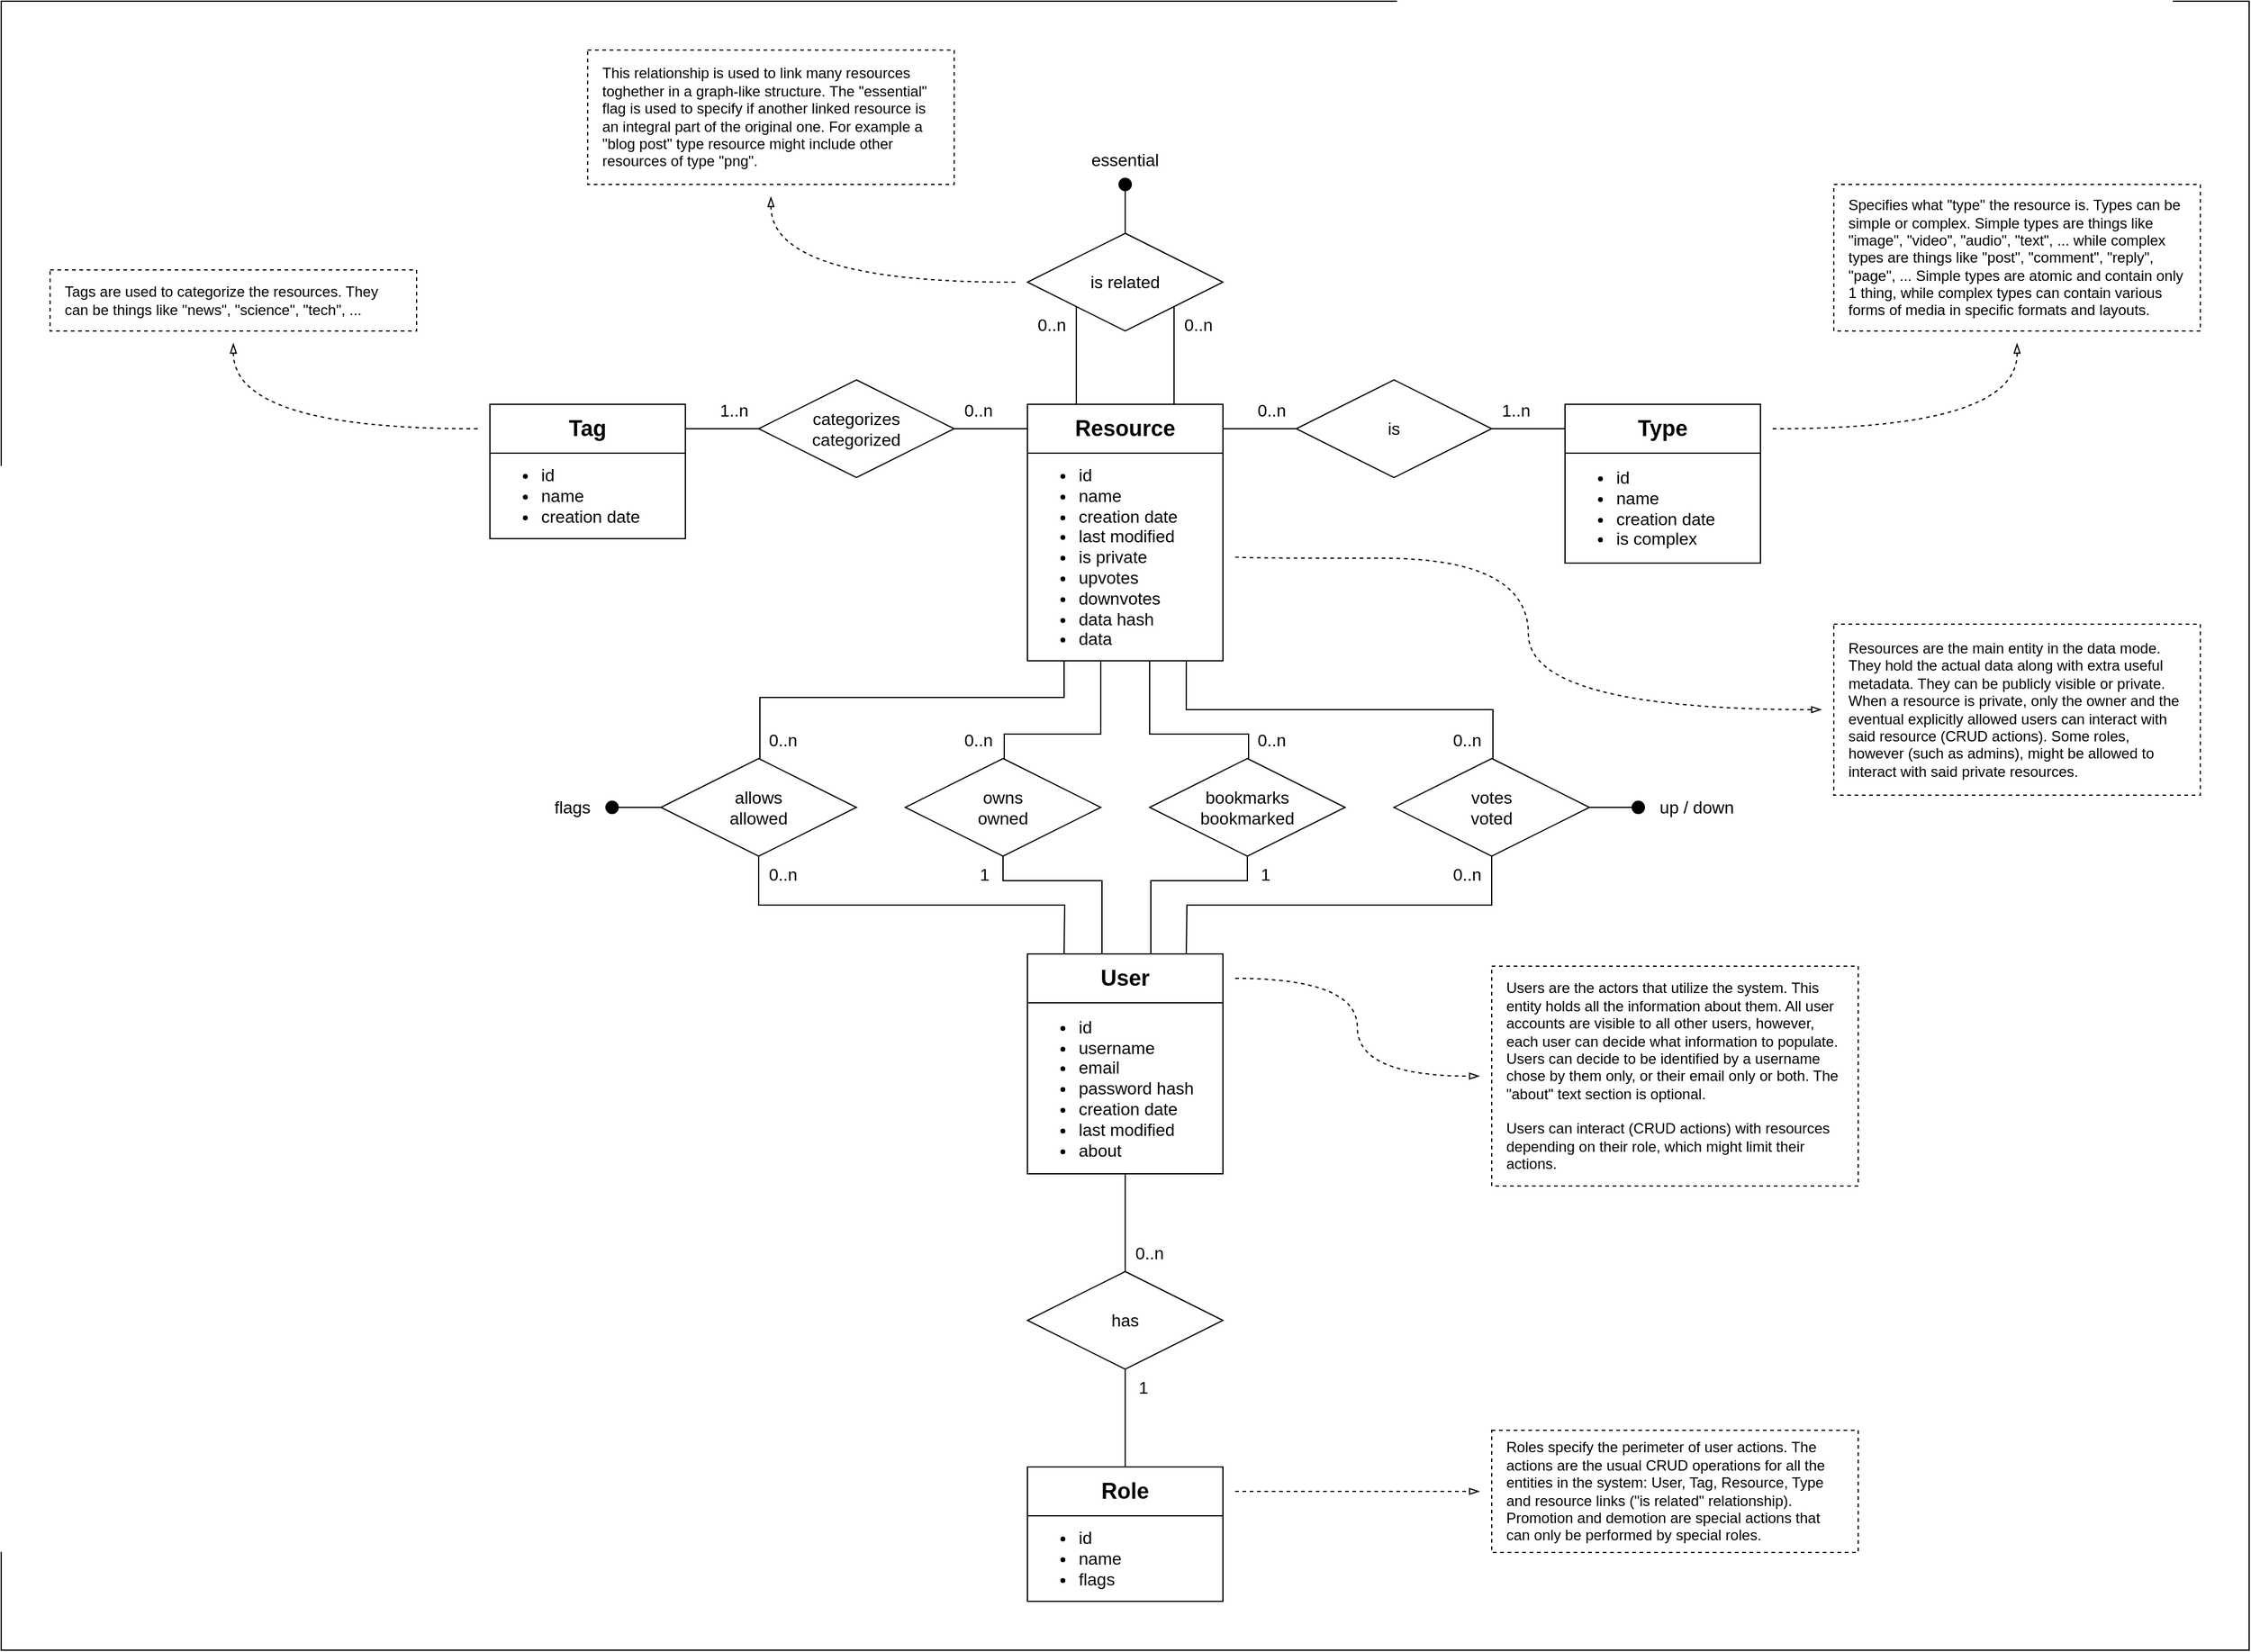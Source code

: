 <mxfile version="21.6.1" type="device" pages="2">
  <diagram name="Pagina-1" id="7mOzniVwdlXqiiTCB1uk">
    <mxGraphModel dx="2314" dy="1196" grid="1" gridSize="10" guides="0" tooltips="1" connect="1" arrows="1" fold="1" page="1" pageScale="1" pageWidth="4681" pageHeight="3300" math="0" shadow="0">
      <root>
        <mxCell id="0" />
        <mxCell id="1" parent="0" />
        <mxCell id="A_nRYwBq-ATRBSs7ujsJ-27" value="" style="rounded=0;whiteSpace=wrap;html=1;" parent="1" vertex="1">
          <mxGeometry x="940" y="1250" width="1840" height="1350" as="geometry" />
        </mxCell>
        <mxCell id="g6Tk7VlniR9BMAY1i_cX-23" style="edgeStyle=orthogonalEdgeStyle;rounded=0;orthogonalLoop=1;jettySize=auto;html=1;exitX=1;exitY=0.5;exitDx=0;exitDy=0;entryX=0;entryY=0.5;entryDx=0;entryDy=0;endArrow=none;endFill=0;fillColor=none;" parent="1" source="g6Tk7VlniR9BMAY1i_cX-1" target="g6Tk7VlniR9BMAY1i_cX-22" edge="1">
          <mxGeometry relative="1" as="geometry" />
        </mxCell>
        <mxCell id="g6Tk7VlniR9BMAY1i_cX-1" value="Resource" style="rounded=0;whiteSpace=wrap;html=1;fontSize=18;fontStyle=1;fillColor=none;" parent="1" vertex="1">
          <mxGeometry x="1780" y="1580" width="160" height="40" as="geometry" />
        </mxCell>
        <mxCell id="A_nRYwBq-ATRBSs7ujsJ-21" style="edgeStyle=orthogonalEdgeStyle;rounded=0;orthogonalLoop=1;jettySize=auto;html=1;curved=1;endArrow=blockThin;endFill=0;dashed=1;fillColor=none;" parent="1" edge="1">
          <mxGeometry relative="1" as="geometry">
            <mxPoint x="1950" y="1705" as="sourcePoint" />
            <mxPoint x="2430" y="1830" as="targetPoint" />
            <Array as="points">
              <mxPoint x="1950" y="1706" />
              <mxPoint x="2190" y="1706" />
              <mxPoint x="2190" y="1830" />
            </Array>
          </mxGeometry>
        </mxCell>
        <mxCell id="g6Tk7VlniR9BMAY1i_cX-5" value="&lt;ul style=&quot;font-size: 14px;&quot;&gt;&lt;li style=&quot;font-size: 14px;&quot;&gt;id&lt;/li&gt;&lt;li style=&quot;font-size: 14px;&quot;&gt;name&lt;/li&gt;&lt;li style=&quot;font-size: 14px;&quot;&gt;creation date&lt;/li&gt;&lt;li style=&quot;font-size: 14px;&quot;&gt;last modified&lt;/li&gt;&lt;li style=&quot;font-size: 14px;&quot;&gt;is private&lt;/li&gt;&lt;li style=&quot;font-size: 14px;&quot;&gt;upvotes&lt;/li&gt;&lt;li style=&quot;font-size: 14px;&quot;&gt;downvotes&lt;/li&gt;&lt;li style=&quot;font-size: 14px;&quot;&gt;data hash&lt;/li&gt;&lt;li style=&quot;font-size: 14px;&quot;&gt;data&lt;/li&gt;&lt;/ul&gt;" style="rounded=0;whiteSpace=wrap;html=1;align=left;fontSize=14;fillColor=none;" parent="1" vertex="1">
          <mxGeometry x="1780" y="1620" width="160" height="170" as="geometry" />
        </mxCell>
        <mxCell id="g6Tk7VlniR9BMAY1i_cX-18" style="edgeStyle=orthogonalEdgeStyle;rounded=0;orthogonalLoop=1;jettySize=auto;html=1;entryX=0;entryY=0.5;entryDx=0;entryDy=0;endArrow=none;endFill=0;fillColor=none;" parent="1" source="g6Tk7VlniR9BMAY1i_cX-6" target="g6Tk7VlniR9BMAY1i_cX-12" edge="1">
          <mxGeometry relative="1" as="geometry" />
        </mxCell>
        <mxCell id="A_nRYwBq-ATRBSs7ujsJ-10" style="edgeStyle=orthogonalEdgeStyle;rounded=0;orthogonalLoop=1;jettySize=auto;html=1;curved=1;endArrow=blockThin;endFill=0;dashed=1;fillColor=none;" parent="1" edge="1">
          <mxGeometry relative="1" as="geometry">
            <mxPoint x="1330" y="1600" as="sourcePoint" />
            <mxPoint x="1130" y="1530" as="targetPoint" />
          </mxGeometry>
        </mxCell>
        <mxCell id="g6Tk7VlniR9BMAY1i_cX-6" value="Tag" style="rounded=0;whiteSpace=wrap;html=1;fontSize=18;fontStyle=1;fillColor=none;" parent="1" vertex="1">
          <mxGeometry x="1340" y="1580" width="160" height="40" as="geometry" />
        </mxCell>
        <mxCell id="g6Tk7VlniR9BMAY1i_cX-7" value="&lt;ul style=&quot;font-size: 14px;&quot;&gt;&lt;li style=&quot;font-size: 14px;&quot;&gt;id&lt;/li&gt;&lt;li style=&quot;font-size: 14px;&quot;&gt;name&lt;/li&gt;&lt;li style=&quot;font-size: 14px;&quot;&gt;creation date&lt;/li&gt;&lt;/ul&gt;" style="rounded=0;whiteSpace=wrap;html=1;align=left;fontSize=14;fillColor=none;" parent="1" vertex="1">
          <mxGeometry x="1340" y="1620" width="160" height="70" as="geometry" />
        </mxCell>
        <mxCell id="A_nRYwBq-ATRBSs7ujsJ-5" style="edgeStyle=orthogonalEdgeStyle;rounded=0;orthogonalLoop=1;jettySize=auto;html=1;curved=1;dashed=1;endArrow=blockThin;endFill=0;fillColor=none;" parent="1" edge="1">
          <mxGeometry relative="1" as="geometry">
            <mxPoint x="2390" y="1600" as="sourcePoint" />
            <mxPoint x="2590" y="1530" as="targetPoint" />
          </mxGeometry>
        </mxCell>
        <mxCell id="g6Tk7VlniR9BMAY1i_cX-8" value="Type" style="rounded=0;whiteSpace=wrap;html=1;fontSize=18;fontStyle=1;fillColor=none;" parent="1" vertex="1">
          <mxGeometry x="2220" y="1580" width="160" height="40" as="geometry" />
        </mxCell>
        <mxCell id="g6Tk7VlniR9BMAY1i_cX-9" value="&lt;ul style=&quot;font-size: 14px;&quot;&gt;&lt;li style=&quot;font-size: 14px;&quot;&gt;id&lt;/li&gt;&lt;li style=&quot;font-size: 14px;&quot;&gt;name&lt;/li&gt;&lt;li style=&quot;font-size: 14px;&quot;&gt;creation date&lt;/li&gt;&lt;li style=&quot;font-size: 14px;&quot;&gt;is complex&lt;/li&gt;&lt;/ul&gt;" style="rounded=0;whiteSpace=wrap;html=1;align=left;fontSize=14;fillColor=none;" parent="1" vertex="1">
          <mxGeometry x="2220" y="1620" width="160" height="90" as="geometry" />
        </mxCell>
        <mxCell id="A_nRYwBq-ATRBSs7ujsJ-15" style="edgeStyle=orthogonalEdgeStyle;rounded=0;orthogonalLoop=1;jettySize=auto;html=1;curved=1;endArrow=blockThin;endFill=0;dashed=1;fillColor=none;" parent="1" edge="1">
          <mxGeometry relative="1" as="geometry">
            <mxPoint x="1950" y="2050" as="sourcePoint" />
            <mxPoint x="2150" y="2130" as="targetPoint" />
            <Array as="points">
              <mxPoint x="2050" y="2050" />
              <mxPoint x="2050" y="2130" />
            </Array>
          </mxGeometry>
        </mxCell>
        <mxCell id="g6Tk7VlniR9BMAY1i_cX-10" value="User" style="rounded=0;whiteSpace=wrap;html=1;fontSize=18;fontStyle=1;fillColor=none;" parent="1" vertex="1">
          <mxGeometry x="1780" y="2030" width="160" height="40" as="geometry" />
        </mxCell>
        <mxCell id="g6Tk7VlniR9BMAY1i_cX-11" value="&lt;ul style=&quot;font-size: 14px;&quot;&gt;&lt;li style=&quot;font-size: 14px;&quot;&gt;id&lt;/li&gt;&lt;li style=&quot;font-size: 14px;&quot;&gt;username&lt;/li&gt;&lt;li style=&quot;font-size: 14px;&quot;&gt;email&lt;/li&gt;&lt;li style=&quot;font-size: 14px;&quot;&gt;password hash&lt;/li&gt;&lt;li style=&quot;font-size: 14px;&quot;&gt;creation date&lt;/li&gt;&lt;li style=&quot;font-size: 14px;&quot;&gt;last modified&lt;/li&gt;&lt;li style=&quot;font-size: 14px;&quot;&gt;about&lt;/li&gt;&lt;/ul&gt;" style="rounded=0;whiteSpace=wrap;html=1;align=left;fontSize=14;fillColor=none;" parent="1" vertex="1">
          <mxGeometry x="1780" y="2070" width="160" height="140" as="geometry" />
        </mxCell>
        <mxCell id="g6Tk7VlniR9BMAY1i_cX-19" style="edgeStyle=orthogonalEdgeStyle;rounded=0;orthogonalLoop=1;jettySize=auto;html=1;entryX=0;entryY=0.5;entryDx=0;entryDy=0;endArrow=none;endFill=0;fillColor=none;" parent="1" source="g6Tk7VlniR9BMAY1i_cX-12" target="g6Tk7VlniR9BMAY1i_cX-1" edge="1">
          <mxGeometry relative="1" as="geometry" />
        </mxCell>
        <mxCell id="g6Tk7VlniR9BMAY1i_cX-12" value="categorizes&lt;br&gt;categorized" style="rhombus;whiteSpace=wrap;html=1;fontSize=14;fillColor=none;" parent="1" vertex="1">
          <mxGeometry x="1560" y="1560" width="160" height="80" as="geometry" />
        </mxCell>
        <mxCell id="g6Tk7VlniR9BMAY1i_cX-20" style="edgeStyle=orthogonalEdgeStyle;rounded=0;orthogonalLoop=1;jettySize=auto;html=1;exitX=0;exitY=1;exitDx=0;exitDy=0;entryX=0.25;entryY=0;entryDx=0;entryDy=0;endArrow=none;endFill=0;fillColor=none;" parent="1" source="g6Tk7VlniR9BMAY1i_cX-13" target="g6Tk7VlniR9BMAY1i_cX-1" edge="1">
          <mxGeometry relative="1" as="geometry" />
        </mxCell>
        <mxCell id="g6Tk7VlniR9BMAY1i_cX-21" style="edgeStyle=orthogonalEdgeStyle;rounded=0;orthogonalLoop=1;jettySize=auto;html=1;exitX=1;exitY=1;exitDx=0;exitDy=0;entryX=0.75;entryY=0;entryDx=0;entryDy=0;endArrow=none;endFill=0;fillColor=none;" parent="1" source="g6Tk7VlniR9BMAY1i_cX-13" target="g6Tk7VlniR9BMAY1i_cX-1" edge="1">
          <mxGeometry relative="1" as="geometry" />
        </mxCell>
        <mxCell id="A_nRYwBq-ATRBSs7ujsJ-24" style="rounded=0;orthogonalLoop=1;jettySize=auto;html=1;dashed=1;endArrow=blockThin;endFill=0;edgeStyle=orthogonalEdgeStyle;curved=1;fillColor=none;" parent="1" edge="1">
          <mxGeometry relative="1" as="geometry">
            <mxPoint x="1770" y="1480" as="sourcePoint" />
            <mxPoint x="1570" y="1410" as="targetPoint" />
          </mxGeometry>
        </mxCell>
        <mxCell id="g6Tk7VlniR9BMAY1i_cX-13" value="is related" style="rhombus;whiteSpace=wrap;html=1;fontSize=14;fillColor=none;" parent="1" vertex="1">
          <mxGeometry x="1780" y="1440" width="160" height="80" as="geometry" />
        </mxCell>
        <mxCell id="g6Tk7VlniR9BMAY1i_cX-45" style="edgeStyle=orthogonalEdgeStyle;rounded=0;orthogonalLoop=1;jettySize=auto;html=1;exitX=0.5;exitY=1;exitDx=0;exitDy=0;endArrow=none;endFill=0;fillColor=none;" parent="1" source="g6Tk7VlniR9BMAY1i_cX-14" edge="1">
          <mxGeometry relative="1" as="geometry">
            <mxPoint x="1810" y="2030" as="targetPoint" />
          </mxGeometry>
        </mxCell>
        <mxCell id="g6Tk7VlniR9BMAY1i_cX-14" value="allows&lt;br&gt;allowed" style="rhombus;whiteSpace=wrap;html=1;fontSize=14;fillColor=none;" parent="1" vertex="1">
          <mxGeometry x="1480" y="1870" width="160" height="80" as="geometry" />
        </mxCell>
        <mxCell id="g6Tk7VlniR9BMAY1i_cX-42" style="edgeStyle=orthogonalEdgeStyle;rounded=0;orthogonalLoop=1;jettySize=auto;html=1;exitX=0.5;exitY=1;exitDx=0;exitDy=0;endArrow=none;endFill=0;fillColor=none;" parent="1" source="g6Tk7VlniR9BMAY1i_cX-15" edge="1">
          <mxGeometry relative="1" as="geometry">
            <mxPoint x="1880" y="2030" as="targetPoint" />
            <Array as="points">
              <mxPoint x="1960" y="1970" />
              <mxPoint x="1881" y="1970" />
              <mxPoint x="1881" y="2030" />
            </Array>
          </mxGeometry>
        </mxCell>
        <mxCell id="g6Tk7VlniR9BMAY1i_cX-15" value="bookmarks&lt;br&gt;bookmarked" style="rhombus;whiteSpace=wrap;html=1;fontSize=14;fillColor=none;" parent="1" vertex="1">
          <mxGeometry x="1880" y="1870" width="160" height="80" as="geometry" />
        </mxCell>
        <mxCell id="g6Tk7VlniR9BMAY1i_cX-24" style="edgeStyle=orthogonalEdgeStyle;rounded=0;orthogonalLoop=1;jettySize=auto;html=1;exitX=1;exitY=0.5;exitDx=0;exitDy=0;entryX=0;entryY=0.5;entryDx=0;entryDy=0;endArrow=none;endFill=0;fillColor=none;" parent="1" source="g6Tk7VlniR9BMAY1i_cX-22" target="g6Tk7VlniR9BMAY1i_cX-8" edge="1">
          <mxGeometry relative="1" as="geometry" />
        </mxCell>
        <mxCell id="g6Tk7VlniR9BMAY1i_cX-22" value="is" style="rhombus;whiteSpace=wrap;html=1;fontSize=14;fillColor=none;" parent="1" vertex="1">
          <mxGeometry x="2000" y="1560" width="160" height="80" as="geometry" />
        </mxCell>
        <mxCell id="g6Tk7VlniR9BMAY1i_cX-43" style="edgeStyle=orthogonalEdgeStyle;rounded=0;orthogonalLoop=1;jettySize=auto;html=1;exitX=0.5;exitY=1;exitDx=0;exitDy=0;endArrow=none;endFill=0;fillColor=none;" parent="1" source="g6Tk7VlniR9BMAY1i_cX-25" edge="1">
          <mxGeometry relative="1" as="geometry">
            <mxPoint x="1840" y="2030" as="targetPoint" />
            <Array as="points">
              <mxPoint x="1760" y="1970" />
              <mxPoint x="1841" y="1970" />
              <mxPoint x="1841" y="2030" />
            </Array>
          </mxGeometry>
        </mxCell>
        <mxCell id="g6Tk7VlniR9BMAY1i_cX-25" value="owns&lt;br&gt;owned" style="rhombus;whiteSpace=wrap;html=1;fontSize=14;fillColor=none;" parent="1" vertex="1">
          <mxGeometry x="1680" y="1870" width="160" height="80" as="geometry" />
        </mxCell>
        <mxCell id="g6Tk7VlniR9BMAY1i_cX-46" style="edgeStyle=orthogonalEdgeStyle;rounded=0;orthogonalLoop=1;jettySize=auto;html=1;exitX=0.5;exitY=1;exitDx=0;exitDy=0;endArrow=none;endFill=0;fillColor=none;" parent="1" source="g6Tk7VlniR9BMAY1i_cX-35" edge="1">
          <mxGeometry relative="1" as="geometry">
            <mxPoint x="1910" y="2030" as="targetPoint" />
          </mxGeometry>
        </mxCell>
        <mxCell id="g6Tk7VlniR9BMAY1i_cX-35" value="votes&lt;br&gt;voted" style="rhombus;whiteSpace=wrap;html=1;fontSize=14;fillColor=none;" parent="1" vertex="1">
          <mxGeometry x="2080" y="1870" width="160" height="80" as="geometry" />
        </mxCell>
        <mxCell id="g6Tk7VlniR9BMAY1i_cX-40" style="rounded=0;orthogonalLoop=1;jettySize=auto;html=1;exitX=0;exitY=0.5;exitDx=0;exitDy=0;endArrow=oval;endFill=1;endSize=10;fillColor=none;" parent="1" source="g6Tk7VlniR9BMAY1i_cX-14" edge="1">
          <mxGeometry relative="1" as="geometry">
            <mxPoint x="1450" y="1970" as="sourcePoint" />
            <mxPoint x="1440" y="1910" as="targetPoint" />
          </mxGeometry>
        </mxCell>
        <mxCell id="g6Tk7VlniR9BMAY1i_cX-41" style="rounded=0;orthogonalLoop=1;jettySize=auto;html=1;exitX=1;exitY=0.5;exitDx=0;exitDy=0;endArrow=oval;endFill=1;endSize=10;fillColor=none;" parent="1" source="g6Tk7VlniR9BMAY1i_cX-35" edge="1">
          <mxGeometry relative="1" as="geometry">
            <mxPoint x="2390" y="2080" as="sourcePoint" />
            <mxPoint x="2280" y="1910" as="targetPoint" />
          </mxGeometry>
        </mxCell>
        <mxCell id="g6Tk7VlniR9BMAY1i_cX-47" style="edgeStyle=orthogonalEdgeStyle;rounded=0;orthogonalLoop=1;jettySize=auto;html=1;exitX=0.5;exitY=1;exitDx=0;exitDy=0;endArrow=none;endFill=0;fillColor=none;" parent="1" edge="1">
          <mxGeometry relative="1" as="geometry">
            <mxPoint x="2160" y="1870" as="targetPoint" />
            <mxPoint x="1910" y="1790" as="sourcePoint" />
            <Array as="points">
              <mxPoint x="1910" y="1830" />
              <mxPoint x="2161" y="1830" />
              <mxPoint x="2161" y="1870" />
            </Array>
          </mxGeometry>
        </mxCell>
        <mxCell id="g6Tk7VlniR9BMAY1i_cX-48" style="edgeStyle=orthogonalEdgeStyle;rounded=0;orthogonalLoop=1;jettySize=auto;html=1;exitX=0.5;exitY=1;exitDx=0;exitDy=0;endArrow=none;endFill=0;fillColor=none;" parent="1" edge="1">
          <mxGeometry relative="1" as="geometry">
            <mxPoint x="1960" y="1870" as="targetPoint" />
            <mxPoint x="1880" y="1790" as="sourcePoint" />
            <Array as="points">
              <mxPoint x="1880" y="1850" />
              <mxPoint x="1961" y="1850" />
              <mxPoint x="1961" y="1870" />
            </Array>
          </mxGeometry>
        </mxCell>
        <mxCell id="g6Tk7VlniR9BMAY1i_cX-49" style="edgeStyle=orthogonalEdgeStyle;rounded=0;orthogonalLoop=1;jettySize=auto;html=1;exitX=0.5;exitY=1;exitDx=0;exitDy=0;endArrow=none;endFill=0;fillColor=none;" parent="1" edge="1">
          <mxGeometry relative="1" as="geometry">
            <mxPoint x="1840" y="1790" as="sourcePoint" />
            <mxPoint x="1760" y="1870" as="targetPoint" />
            <Array as="points">
              <mxPoint x="1840" y="1850" />
              <mxPoint x="1761" y="1850" />
              <mxPoint x="1761" y="1870" />
            </Array>
          </mxGeometry>
        </mxCell>
        <mxCell id="g6Tk7VlniR9BMAY1i_cX-50" style="edgeStyle=orthogonalEdgeStyle;rounded=0;orthogonalLoop=1;jettySize=auto;html=1;exitX=0.5;exitY=1;exitDx=0;exitDy=0;endArrow=none;endFill=0;fillColor=none;" parent="1" edge="1">
          <mxGeometry relative="1" as="geometry">
            <mxPoint x="1560" y="1870" as="targetPoint" />
            <mxPoint x="1810" y="1790" as="sourcePoint" />
            <Array as="points">
              <mxPoint x="1810" y="1820" />
              <mxPoint x="1561" y="1820" />
              <mxPoint x="1561" y="1870" />
            </Array>
          </mxGeometry>
        </mxCell>
        <mxCell id="RPgYchO2Q3LAUN7gQaG5-1" value="0..n" style="text;html=1;strokeColor=none;fillColor=none;align=center;verticalAlign=middle;whiteSpace=wrap;rounded=0;fontSize=14;" parent="1" vertex="1">
          <mxGeometry x="1780" y="1500" width="40" height="30" as="geometry" />
        </mxCell>
        <mxCell id="RPgYchO2Q3LAUN7gQaG5-2" value="0..n" style="text;html=1;strokeColor=none;fillColor=none;align=center;verticalAlign=middle;whiteSpace=wrap;rounded=0;fontSize=14;" parent="1" vertex="1">
          <mxGeometry x="1900" y="1500" width="40" height="30" as="geometry" />
        </mxCell>
        <mxCell id="RPgYchO2Q3LAUN7gQaG5-3" value="0..n" style="text;html=1;strokeColor=none;fillColor=none;align=center;verticalAlign=middle;whiteSpace=wrap;rounded=0;fontSize=14;" parent="1" vertex="1">
          <mxGeometry x="1720" y="1570" width="40" height="30" as="geometry" />
        </mxCell>
        <mxCell id="RPgYchO2Q3LAUN7gQaG5-4" value="1..n" style="text;html=1;strokeColor=none;fillColor=none;align=center;verticalAlign=middle;whiteSpace=wrap;rounded=0;fontSize=14;" parent="1" vertex="1">
          <mxGeometry x="1520" y="1570" width="40" height="30" as="geometry" />
        </mxCell>
        <mxCell id="RPgYchO2Q3LAUN7gQaG5-5" value="0..n" style="text;html=1;strokeColor=none;fillColor=none;align=center;verticalAlign=middle;whiteSpace=wrap;rounded=0;fontSize=14;" parent="1" vertex="1">
          <mxGeometry x="1960" y="1570" width="40" height="30" as="geometry" />
        </mxCell>
        <mxCell id="RPgYchO2Q3LAUN7gQaG5-6" value="1..n" style="text;html=1;strokeColor=none;fillColor=none;align=center;verticalAlign=middle;whiteSpace=wrap;rounded=0;fontSize=14;" parent="1" vertex="1">
          <mxGeometry x="2160" y="1570" width="40" height="30" as="geometry" />
        </mxCell>
        <mxCell id="RPgYchO2Q3LAUN7gQaG5-7" value="0..n" style="text;html=1;strokeColor=none;fillColor=none;align=center;verticalAlign=middle;whiteSpace=wrap;rounded=0;fontSize=14;" parent="1" vertex="1">
          <mxGeometry x="1560" y="1840" width="40" height="30" as="geometry" />
        </mxCell>
        <mxCell id="RPgYchO2Q3LAUN7gQaG5-8" value="0..n" style="text;html=1;strokeColor=none;fillColor=none;align=center;verticalAlign=middle;whiteSpace=wrap;rounded=0;fontSize=14;" parent="1" vertex="1">
          <mxGeometry x="1560" y="1950" width="40" height="30" as="geometry" />
        </mxCell>
        <mxCell id="RPgYchO2Q3LAUN7gQaG5-9" value="0..n" style="text;html=1;strokeColor=none;fillColor=none;align=center;verticalAlign=middle;whiteSpace=wrap;rounded=0;fontSize=14;" parent="1" vertex="1">
          <mxGeometry x="1720" y="1840" width="40" height="30" as="geometry" />
        </mxCell>
        <mxCell id="RPgYchO2Q3LAUN7gQaG5-10" value="1" style="text;html=1;strokeColor=none;fillColor=none;align=center;verticalAlign=middle;whiteSpace=wrap;rounded=0;fontSize=14;" parent="1" vertex="1">
          <mxGeometry x="1730" y="1950" width="30" height="30" as="geometry" />
        </mxCell>
        <mxCell id="RPgYchO2Q3LAUN7gQaG5-11" value="0..n" style="text;html=1;strokeColor=none;fillColor=none;align=center;verticalAlign=middle;whiteSpace=wrap;rounded=0;fontSize=14;" parent="1" vertex="1">
          <mxGeometry x="1960" y="1840" width="40" height="30" as="geometry" />
        </mxCell>
        <mxCell id="RPgYchO2Q3LAUN7gQaG5-12" value="1" style="text;html=1;strokeColor=none;fillColor=none;align=center;verticalAlign=middle;whiteSpace=wrap;rounded=0;fontSize=14;" parent="1" vertex="1">
          <mxGeometry x="1960" y="1950" width="30" height="30" as="geometry" />
        </mxCell>
        <mxCell id="RPgYchO2Q3LAUN7gQaG5-13" value="0..n" style="text;html=1;strokeColor=none;fillColor=none;align=center;verticalAlign=middle;whiteSpace=wrap;rounded=0;fontSize=14;" parent="1" vertex="1">
          <mxGeometry x="2120" y="1840" width="40" height="30" as="geometry" />
        </mxCell>
        <mxCell id="RPgYchO2Q3LAUN7gQaG5-14" value="0..n" style="text;html=1;strokeColor=none;fillColor=none;align=center;verticalAlign=middle;whiteSpace=wrap;rounded=0;fontSize=14;" parent="1" vertex="1">
          <mxGeometry x="2120" y="1950" width="40" height="30" as="geometry" />
        </mxCell>
        <mxCell id="RPgYchO2Q3LAUN7gQaG5-21" style="edgeStyle=orthogonalEdgeStyle;rounded=0;orthogonalLoop=1;jettySize=auto;html=1;exitX=0.5;exitY=0;exitDx=0;exitDy=0;entryX=0.5;entryY=1;entryDx=0;entryDy=0;endArrow=none;endFill=0;fillColor=none;" parent="1" source="RPgYchO2Q3LAUN7gQaG5-17" target="RPgYchO2Q3LAUN7gQaG5-19" edge="1">
          <mxGeometry relative="1" as="geometry" />
        </mxCell>
        <mxCell id="A_nRYwBq-ATRBSs7ujsJ-20" style="rounded=0;orthogonalLoop=1;jettySize=auto;html=1;endArrow=blockThin;endFill=0;dashed=1;fillColor=none;" parent="1" edge="1">
          <mxGeometry relative="1" as="geometry">
            <mxPoint x="1950" y="2470" as="sourcePoint" />
            <mxPoint x="2150" y="2470" as="targetPoint" />
          </mxGeometry>
        </mxCell>
        <mxCell id="RPgYchO2Q3LAUN7gQaG5-17" value="Role" style="rounded=0;whiteSpace=wrap;html=1;fontSize=18;fontStyle=1;fillColor=none;" parent="1" vertex="1">
          <mxGeometry x="1780" y="2450" width="160" height="40" as="geometry" />
        </mxCell>
        <mxCell id="RPgYchO2Q3LAUN7gQaG5-18" value="&lt;ul style=&quot;font-size: 14px;&quot;&gt;&lt;li style=&quot;font-size: 14px;&quot;&gt;id&lt;/li&gt;&lt;li style=&quot;font-size: 14px;&quot;&gt;name&lt;/li&gt;&lt;li style=&quot;font-size: 14px;&quot;&gt;flags&lt;/li&gt;&lt;/ul&gt;" style="rounded=0;whiteSpace=wrap;html=1;align=left;fontSize=14;fillColor=none;" parent="1" vertex="1">
          <mxGeometry x="1780" y="2490" width="160" height="70" as="geometry" />
        </mxCell>
        <mxCell id="RPgYchO2Q3LAUN7gQaG5-20" style="edgeStyle=orthogonalEdgeStyle;rounded=0;orthogonalLoop=1;jettySize=auto;html=1;exitX=0.5;exitY=0;exitDx=0;exitDy=0;entryX=0.5;entryY=1;entryDx=0;entryDy=0;endArrow=none;endFill=0;fillColor=none;" parent="1" source="RPgYchO2Q3LAUN7gQaG5-19" target="g6Tk7VlniR9BMAY1i_cX-11" edge="1">
          <mxGeometry relative="1" as="geometry" />
        </mxCell>
        <mxCell id="RPgYchO2Q3LAUN7gQaG5-19" value="has" style="rhombus;whiteSpace=wrap;html=1;fontSize=14;fillColor=none;" parent="1" vertex="1">
          <mxGeometry x="1780" y="2290" width="160" height="80" as="geometry" />
        </mxCell>
        <mxCell id="RPgYchO2Q3LAUN7gQaG5-22" value="0..n" style="text;html=1;strokeColor=none;fillColor=none;align=center;verticalAlign=middle;whiteSpace=wrap;rounded=0;fontSize=14;" parent="1" vertex="1">
          <mxGeometry x="1860" y="2260" width="40" height="30" as="geometry" />
        </mxCell>
        <mxCell id="RPgYchO2Q3LAUN7gQaG5-23" value="1" style="text;html=1;strokeColor=none;fillColor=none;align=center;verticalAlign=middle;whiteSpace=wrap;rounded=0;fontSize=14;" parent="1" vertex="1">
          <mxGeometry x="1860" y="2370" width="30" height="30" as="geometry" />
        </mxCell>
        <mxCell id="RPgYchO2Q3LAUN7gQaG5-24" value="&amp;nbsp; &amp;nbsp; up / down" style="text;html=1;strokeColor=none;fillColor=none;align=left;verticalAlign=middle;whiteSpace=wrap;rounded=0;fontSize=14;" parent="1" vertex="1">
          <mxGeometry x="2280" y="1900" width="120" height="20" as="geometry" />
        </mxCell>
        <mxCell id="RPgYchO2Q3LAUN7gQaG5-25" value="flags&amp;nbsp; &amp;nbsp;&amp;nbsp;" style="text;html=1;strokeColor=none;fillColor=none;align=right;verticalAlign=middle;whiteSpace=wrap;rounded=0;fontSize=14;" parent="1" vertex="1">
          <mxGeometry x="1320" y="1900" width="120" height="20" as="geometry" />
        </mxCell>
        <mxCell id="A_nRYwBq-ATRBSs7ujsJ-6" value="" style="rounded=0;whiteSpace=wrap;html=1;align=left;fontSize=12;dashed=1;fillColor=none;" parent="1" vertex="1">
          <mxGeometry x="2440" y="1400" width="300" height="120" as="geometry" />
        </mxCell>
        <mxCell id="A_nRYwBq-ATRBSs7ujsJ-7" value="Specifies what &quot;type&quot; the resource&amp;nbsp;&lt;span style=&quot;border-color: var(--border-color); background-color: initial; text-align: center;&quot;&gt;is. Types can be simple&amp;nbsp;&lt;/span&gt;&lt;span style=&quot;border-color: var(--border-color); background-color: initial; text-align: center;&quot;&gt;or complex. Simple types are&amp;nbsp;&lt;/span&gt;&lt;span style=&quot;border-color: var(--border-color); background-color: initial; text-align: center;&quot;&gt;things like &quot;image&quot;, &quot;video&quot;,&amp;nbsp;&lt;span style=&quot;background-color: initial;&quot;&gt;&quot;audio&quot;, &quot;text&quot;, ... while complex types are things like &quot;post&quot;, &quot;comment&quot;, &quot;reply&quot;, &quot;page&quot;, ... Simple types are atomic and contain only 1 thing, while complex types can contain various forms of media in specific formats and layouts.&lt;/span&gt;&lt;br&gt;&lt;/span&gt;" style="rounded=0;whiteSpace=wrap;html=1;align=left;fontSize=12;dashed=1;fillColor=none;strokeColor=none;" parent="1" vertex="1">
          <mxGeometry x="2450" y="1410" width="280" height="100" as="geometry" />
        </mxCell>
        <mxCell id="A_nRYwBq-ATRBSs7ujsJ-8" value="" style="rounded=0;whiteSpace=wrap;html=1;align=left;fontSize=12;dashed=1;fillColor=none;" parent="1" vertex="1">
          <mxGeometry x="980" y="1470" width="300" height="50" as="geometry" />
        </mxCell>
        <mxCell id="A_nRYwBq-ATRBSs7ujsJ-9" value="&lt;span style=&quot;border-color: var(--border-color); background-color: initial; text-align: center;&quot;&gt;Tags are used to categorize the resources. They can be things like &quot;news&quot;, &quot;science&quot;, &quot;tech&quot;, ...&lt;br&gt;&lt;/span&gt;" style="rounded=0;whiteSpace=wrap;html=1;align=left;fontSize=12;dashed=1;fillColor=none;strokeColor=none;" parent="1" vertex="1">
          <mxGeometry x="990" y="1480" width="280" height="30" as="geometry" />
        </mxCell>
        <mxCell id="A_nRYwBq-ATRBSs7ujsJ-11" value="" style="rounded=0;whiteSpace=wrap;html=1;align=left;fontSize=12;dashed=1;fillColor=none;" parent="1" vertex="1">
          <mxGeometry x="2440" y="1760" width="300" height="140" as="geometry" />
        </mxCell>
        <mxCell id="A_nRYwBq-ATRBSs7ujsJ-12" value="&lt;span style=&quot;border-color: var(--border-color); background-color: initial; text-align: center;&quot;&gt;Resources are the main entity in the data mode. They hold the actual data along with extra useful metadata. They can be publicly visible or private. When a resource is private, only the owner and the eventual explicitly allowed users can interact with said resource (CRUD actions). Some roles, however (such as admins), might be allowed to interact with said private resources.&lt;br&gt;&lt;/span&gt;" style="rounded=0;whiteSpace=wrap;html=1;align=left;fontSize=12;dashed=1;fillColor=none;strokeColor=none;" parent="1" vertex="1">
          <mxGeometry x="2450" y="1770" width="280" height="120" as="geometry" />
        </mxCell>
        <mxCell id="A_nRYwBq-ATRBSs7ujsJ-13" value="" style="rounded=0;whiteSpace=wrap;html=1;align=left;fontSize=12;dashed=1;fillColor=none;" parent="1" vertex="1">
          <mxGeometry x="2160" y="2040" width="300" height="180" as="geometry" />
        </mxCell>
        <mxCell id="A_nRYwBq-ATRBSs7ujsJ-14" value="&lt;span style=&quot;border-color: var(--border-color); background-color: initial; text-align: center;&quot;&gt;Users are the actors that utilize the system. This entity holds all the information about them. All user accounts are visible to all other users, however, each user can decide what information to populate. Users can decide to be identified by a username chose by them only, or their email only or both. The &quot;about&quot; text section is optional.&lt;br&gt;&lt;br&gt;Users can interact (CRUD actions) with resources depending on their role, which might limit their actions.&lt;br&gt;&lt;/span&gt;" style="rounded=0;whiteSpace=wrap;html=1;align=left;fontSize=12;dashed=1;fillColor=none;strokeColor=none;" parent="1" vertex="1">
          <mxGeometry x="2170" y="2050" width="280" height="160" as="geometry" />
        </mxCell>
        <mxCell id="A_nRYwBq-ATRBSs7ujsJ-17" value="" style="rounded=0;whiteSpace=wrap;html=1;align=left;fontSize=12;dashed=1;fillColor=none;" parent="1" vertex="1">
          <mxGeometry x="2160" y="2420" width="300" height="100" as="geometry" />
        </mxCell>
        <mxCell id="A_nRYwBq-ATRBSs7ujsJ-18" value="&lt;span style=&quot;border-color: var(--border-color); background-color: initial; text-align: center;&quot;&gt;Roles specify the perimeter of user actions. The actions are the usual CRUD operations for all the entities in the system: User, Tag, Resource, Type and resource links (&quot;is related&quot; relationship). Promotion and demotion are special actions that can only be performed by special roles.&lt;br&gt;&lt;/span&gt;" style="rounded=0;whiteSpace=wrap;html=1;align=left;fontSize=12;dashed=1;fillColor=none;strokeColor=none;" parent="1" vertex="1">
          <mxGeometry x="2170" y="2430" width="280" height="80" as="geometry" />
        </mxCell>
        <mxCell id="A_nRYwBq-ATRBSs7ujsJ-22" value="" style="rounded=0;whiteSpace=wrap;html=1;align=left;fontSize=12;dashed=1;fillColor=none;" parent="1" vertex="1">
          <mxGeometry x="1420" y="1290" width="300" height="110" as="geometry" />
        </mxCell>
        <mxCell id="A_nRYwBq-ATRBSs7ujsJ-23" value="&lt;span style=&quot;border-color: var(--border-color); background-color: initial; text-align: center;&quot;&gt;This relationship is used to link many resources toghether in a graph-like structure. The &quot;essential&quot; flag is used to specify if another linked resource is an integral part of the original one. For example a &quot;blog post&quot; type resource might include other resources of type &quot;png&quot;.&lt;br&gt;&lt;/span&gt;" style="rounded=0;whiteSpace=wrap;html=1;align=left;fontSize=12;dashed=1;fillColor=none;strokeColor=none;" parent="1" vertex="1">
          <mxGeometry x="1430" y="1300" width="280" height="90" as="geometry" />
        </mxCell>
        <mxCell id="A_nRYwBq-ATRBSs7ujsJ-25" style="rounded=0;orthogonalLoop=1;jettySize=auto;html=1;exitX=0.5;exitY=0;exitDx=0;exitDy=0;endArrow=oval;endFill=1;endSize=10;fillColor=none;" parent="1" source="g6Tk7VlniR9BMAY1i_cX-13" edge="1">
          <mxGeometry relative="1" as="geometry">
            <mxPoint x="1830" y="1390" as="sourcePoint" />
            <mxPoint x="1860" y="1400" as="targetPoint" />
          </mxGeometry>
        </mxCell>
        <mxCell id="A_nRYwBq-ATRBSs7ujsJ-26" value="essential" style="text;html=1;strokeColor=none;fillColor=none;align=center;verticalAlign=middle;whiteSpace=wrap;rounded=0;fontSize=14;" parent="1" vertex="1">
          <mxGeometry x="1820" y="1360" width="80" height="40" as="geometry" />
        </mxCell>
      </root>
    </mxGraphModel>
  </diagram>
  <diagram id="sbObvusgtRi-5TGIyPSc" name="Page-2">
    <mxGraphModel dx="2314" dy="1196" grid="1" gridSize="10" guides="0" tooltips="1" connect="1" arrows="1" fold="1" page="1" pageScale="1" pageWidth="4681" pageHeight="3300" math="0" shadow="0">
      <root>
        <mxCell id="0" />
        <mxCell id="1" parent="0" />
        <mxCell id="dnYBnsJlJMFcw7EFnt2x-16" value="" style="rounded=0;whiteSpace=wrap;html=1;" vertex="1" parent="1">
          <mxGeometry x="1340" y="1360" width="1160" height="350" as="geometry" />
        </mxCell>
        <mxCell id="dnYBnsJlJMFcw7EFnt2x-3" value="" style="rounded=0;whiteSpace=wrap;html=1;fontSize=16;fillColor=none;" vertex="1" parent="1">
          <mxGeometry x="1680" y="1450" width="780" height="220" as="geometry" />
        </mxCell>
        <mxCell id="vm0kRCEVvRRhXZzdVqyy-1" value="" style="rounded=0;whiteSpace=wrap;html=1;" parent="1" vertex="1">
          <mxGeometry x="1340" y="700" width="1590" height="580" as="geometry" />
        </mxCell>
        <mxCell id="4jTjWkwYUUFSaiAf3Rvd-3" value="" style="rounded=0;whiteSpace=wrap;html=1;fontSize=16;dashed=1;fillColor=none;" parent="1" vertex="1">
          <mxGeometry x="2100" y="800" width="470" height="380" as="geometry" />
        </mxCell>
        <mxCell id="4jTjWkwYUUFSaiAf3Rvd-6" style="edgeStyle=orthogonalEdgeStyle;rounded=0;orthogonalLoop=1;jettySize=auto;html=1;fillColor=none;" parent="1" edge="1">
          <mxGeometry relative="1" as="geometry">
            <mxPoint x="1380" y="740" as="targetPoint" />
            <mxPoint x="1850" y="790" as="sourcePoint" />
            <Array as="points">
              <mxPoint x="1850" y="740" />
            </Array>
          </mxGeometry>
        </mxCell>
        <mxCell id="4jTjWkwYUUFSaiAf3Rvd-1" value="" style="rounded=0;whiteSpace=wrap;html=1;fontSize=16;dashed=1;fillColor=none;" parent="1" vertex="1">
          <mxGeometry x="1460" y="800" width="480" height="380" as="geometry" />
        </mxCell>
        <mxCell id="-SBEFByG9hUMhP9GLKhF-5" style="edgeStyle=orthogonalEdgeStyle;rounded=0;orthogonalLoop=1;jettySize=auto;html=1;fillColor=none;" parent="1" edge="1">
          <mxGeometry relative="1" as="geometry">
            <mxPoint x="1610" y="990" as="sourcePoint" />
            <mxPoint x="1750" y="890" as="targetPoint" />
            <Array as="points">
              <mxPoint x="1680" y="991" />
              <mxPoint x="1680" y="890" />
            </Array>
          </mxGeometry>
        </mxCell>
        <mxCell id="-SBEFByG9hUMhP9GLKhF-6" style="edgeStyle=orthogonalEdgeStyle;rounded=0;orthogonalLoop=1;jettySize=auto;html=1;fillColor=none;" parent="1" edge="1">
          <mxGeometry relative="1" as="geometry">
            <mxPoint x="1680" y="991" as="sourcePoint" />
            <mxPoint x="1750" y="1090" as="targetPoint" />
            <Array as="points">
              <mxPoint x="1680" y="991" />
              <mxPoint x="1680" y="1090" />
            </Array>
          </mxGeometry>
        </mxCell>
        <mxCell id="-SBEFByG9hUMhP9GLKhF-7" style="edgeStyle=orthogonalEdgeStyle;rounded=0;orthogonalLoop=1;jettySize=auto;html=1;endArrow=none;endFill=0;startArrow=classic;startFill=1;fillColor=none;" parent="1" edge="1">
          <mxGeometry relative="1" as="geometry">
            <mxPoint x="1380" y="990" as="targetPoint" />
            <mxPoint x="1450" y="990" as="sourcePoint" />
          </mxGeometry>
        </mxCell>
        <mxCell id="-SBEFByG9hUMhP9GLKhF-1" value="ServerTask&lt;br&gt;(v-thread)" style="rounded=0;whiteSpace=wrap;html=1;fontSize=16;fillColor=none;" parent="1" vertex="1">
          <mxGeometry x="1470" y="960" width="120" height="60" as="geometry" />
        </mxCell>
        <mxCell id="-SBEFByG9hUMhP9GLKhF-12" style="edgeStyle=orthogonalEdgeStyle;rounded=0;orthogonalLoop=1;jettySize=auto;html=1;fillColor=none;" parent="1" edge="1">
          <mxGeometry relative="1" as="geometry">
            <mxPoint x="1950" y="890" as="sourcePoint" />
            <mxPoint x="2090" y="840" as="targetPoint" />
            <Array as="points">
              <mxPoint x="2020" y="891" />
              <mxPoint x="2020" y="840" />
            </Array>
          </mxGeometry>
        </mxCell>
        <mxCell id="-SBEFByG9hUMhP9GLKhF-13" style="edgeStyle=orthogonalEdgeStyle;rounded=0;orthogonalLoop=1;jettySize=auto;html=1;fillColor=none;" parent="1" edge="1">
          <mxGeometry relative="1" as="geometry">
            <mxPoint x="2020" y="891" as="sourcePoint" />
            <mxPoint x="2090" y="940" as="targetPoint" />
            <Array as="points">
              <mxPoint x="2020" y="891" />
              <mxPoint x="2020" y="940" />
            </Array>
          </mxGeometry>
        </mxCell>
        <mxCell id="-SBEFByG9hUMhP9GLKhF-2" value="ConnectionTask&lt;br&gt;(v-thread)" style="rounded=0;whiteSpace=wrap;html=1;fontSize=16;fillColor=none;" parent="1" vertex="1">
          <mxGeometry x="1770" y="860" width="160" height="60" as="geometry" />
        </mxCell>
        <mxCell id="-SBEFByG9hUMhP9GLKhF-3" value="ConnectionTask&lt;br&gt;(v-thread)" style="rounded=0;whiteSpace=wrap;html=1;fontSize=16;fillColor=none;" parent="1" vertex="1">
          <mxGeometry x="1770" y="1060" width="160" height="60" as="geometry" />
        </mxCell>
        <mxCell id="-SBEFByG9hUMhP9GLKhF-4" value="&lt;span style=&quot;font-size: 24px;&quot;&gt;...&lt;/span&gt;" style="text;html=1;strokeColor=none;fillColor=none;align=center;verticalAlign=middle;whiteSpace=wrap;rounded=0;fontSize=24;" parent="1" vertex="1">
          <mxGeometry x="1820" y="960" width="60" height="60" as="geometry" />
        </mxCell>
        <mxCell id="-SBEFByG9hUMhP9GLKhF-27" style="edgeStyle=orthogonalEdgeStyle;rounded=0;orthogonalLoop=1;jettySize=auto;html=1;startArrow=classic;startFill=1;fillColor=none;" parent="1" edge="1">
          <mxGeometry relative="1" as="geometry">
            <mxPoint x="2390" y="840" as="targetPoint" />
            <mxPoint x="2250" y="840" as="sourcePoint" />
          </mxGeometry>
        </mxCell>
        <mxCell id="4jTjWkwYUUFSaiAf3Rvd-7" style="edgeStyle=orthogonalEdgeStyle;rounded=0;orthogonalLoop=1;jettySize=auto;html=1;endArrow=oval;endFill=1;fillColor=none;" parent="1" edge="1">
          <mxGeometry relative="1" as="geometry">
            <mxPoint x="1850" y="740" as="targetPoint" />
            <mxPoint x="2170" y="790" as="sourcePoint" />
            <Array as="points">
              <mxPoint x="2170" y="740" />
            </Array>
          </mxGeometry>
        </mxCell>
        <mxCell id="-SBEFByG9hUMhP9GLKhF-8" value="RequestTask&lt;br&gt;(v-thread)" style="rounded=0;whiteSpace=wrap;html=1;fontSize=16;fillColor=none;" parent="1" vertex="1">
          <mxGeometry x="2110" y="810" width="120" height="60" as="geometry" />
        </mxCell>
        <mxCell id="-SBEFByG9hUMhP9GLKhF-28" style="edgeStyle=orthogonalEdgeStyle;rounded=0;orthogonalLoop=1;jettySize=auto;html=1;startArrow=classic;startFill=1;fillColor=none;" parent="1" edge="1">
          <mxGeometry relative="1" as="geometry">
            <mxPoint x="2390" y="940" as="targetPoint" />
            <mxPoint x="2250" y="940" as="sourcePoint" />
          </mxGeometry>
        </mxCell>
        <mxCell id="-SBEFByG9hUMhP9GLKhF-9" value="RequestTask&lt;br&gt;(v-thread)" style="rounded=0;whiteSpace=wrap;html=1;fontSize=16;fillColor=none;" parent="1" vertex="1">
          <mxGeometry x="2110" y="910" width="120" height="60" as="geometry" />
        </mxCell>
        <mxCell id="-SBEFByG9hUMhP9GLKhF-22" style="edgeStyle=orthogonalEdgeStyle;rounded=0;orthogonalLoop=1;jettySize=auto;html=1;fillColor=none;" parent="1" edge="1">
          <mxGeometry relative="1" as="geometry">
            <mxPoint x="1950" y="1091" as="sourcePoint" />
            <mxPoint x="2090" y="1040" as="targetPoint" />
            <Array as="points">
              <mxPoint x="2020" y="1092" />
              <mxPoint x="2020" y="1040" />
            </Array>
          </mxGeometry>
        </mxCell>
        <mxCell id="-SBEFByG9hUMhP9GLKhF-23" style="edgeStyle=orthogonalEdgeStyle;rounded=0;orthogonalLoop=1;jettySize=auto;html=1;fillColor=none;" parent="1" edge="1">
          <mxGeometry relative="1" as="geometry">
            <mxPoint x="2020" y="1092" as="sourcePoint" />
            <mxPoint x="2090" y="1140" as="targetPoint" />
            <Array as="points">
              <mxPoint x="2020" y="1092" />
              <mxPoint x="2020" y="1140" />
            </Array>
          </mxGeometry>
        </mxCell>
        <mxCell id="-SBEFByG9hUMhP9GLKhF-29" style="edgeStyle=orthogonalEdgeStyle;rounded=0;orthogonalLoop=1;jettySize=auto;html=1;startArrow=classic;startFill=1;fillColor=none;" parent="1" edge="1">
          <mxGeometry relative="1" as="geometry">
            <mxPoint x="2390" y="1040" as="targetPoint" />
            <mxPoint x="2250" y="1040" as="sourcePoint" />
          </mxGeometry>
        </mxCell>
        <mxCell id="-SBEFByG9hUMhP9GLKhF-24" value="RequestTask&lt;br&gt;(v-thread)" style="rounded=0;whiteSpace=wrap;html=1;fontSize=16;fillColor=none;" parent="1" vertex="1">
          <mxGeometry x="2110" y="1010" width="120" height="60" as="geometry" />
        </mxCell>
        <mxCell id="-SBEFByG9hUMhP9GLKhF-30" style="edgeStyle=orthogonalEdgeStyle;rounded=0;orthogonalLoop=1;jettySize=auto;html=1;startArrow=classic;startFill=1;fillColor=none;" parent="1" edge="1">
          <mxGeometry relative="1" as="geometry">
            <mxPoint x="2390" y="1140" as="targetPoint" />
            <mxPoint x="2250" y="1140" as="sourcePoint" />
          </mxGeometry>
        </mxCell>
        <mxCell id="-SBEFByG9hUMhP9GLKhF-25" value="RequestTask&lt;br&gt;(v-thread)" style="rounded=0;whiteSpace=wrap;html=1;fontSize=16;fillColor=none;" parent="1" vertex="1">
          <mxGeometry x="2110" y="1110" width="120" height="60" as="geometry" />
        </mxCell>
        <mxCell id="-SBEFByG9hUMhP9GLKhF-26" value="Database&lt;br&gt;Connection&lt;br&gt;Pool" style="rounded=0;whiteSpace=wrap;html=1;fontSize=16;fillColor=none;" parent="1" vertex="1">
          <mxGeometry x="2400" y="810" width="160" height="360" as="geometry" />
        </mxCell>
        <mxCell id="-SBEFByG9hUMhP9GLKhF-31" value="Database" style="shape=datastore;whiteSpace=wrap;html=1;fillColor=none;" parent="1" vertex="1">
          <mxGeometry x="2730" y="900" width="160" height="180" as="geometry" />
        </mxCell>
        <mxCell id="-SBEFByG9hUMhP9GLKhF-34" value="" style="shape=flexArrow;endArrow=classic;startArrow=classic;html=1;rounded=0;fillColor=none;" parent="1" edge="1">
          <mxGeometry width="100" height="100" relative="1" as="geometry">
            <mxPoint x="2580" y="990" as="sourcePoint" />
            <mxPoint x="2720" y="990" as="targetPoint" />
          </mxGeometry>
        </mxCell>
        <mxCell id="-SBEFByG9hUMhP9GLKhF-35" value="&lt;span style=&quot;font-size: 24px;&quot;&gt;...&lt;/span&gt;" style="text;html=1;strokeColor=none;fillColor=none;align=center;verticalAlign=middle;whiteSpace=wrap;rounded=0;fontSize=24;" parent="1" vertex="1">
          <mxGeometry x="2140" y="870" width="60" height="40" as="geometry" />
        </mxCell>
        <mxCell id="-SBEFByG9hUMhP9GLKhF-36" value="&lt;span style=&quot;font-size: 24px;&quot;&gt;...&lt;/span&gt;" style="text;html=1;strokeColor=none;fillColor=none;align=center;verticalAlign=middle;whiteSpace=wrap;rounded=0;fontSize=24;" parent="1" vertex="1">
          <mxGeometry x="2140" y="1070" width="60" height="40" as="geometry" />
        </mxCell>
        <mxCell id="-SBEFByG9hUMhP9GLKhF-38" value="&lt;span style=&quot;font-size: 14px;&quot;&gt;socket&lt;/span&gt;" style="text;html=1;strokeColor=none;fillColor=none;align=center;verticalAlign=middle;whiteSpace=wrap;rounded=0;fontSize=14;" parent="1" vertex="1">
          <mxGeometry x="1380" y="960" width="70" height="30" as="geometry" />
        </mxCell>
        <mxCell id="-SBEFByG9hUMhP9GLKhF-41" value="&lt;span style=&quot;font-size: 14px;&quot;&gt;spawns&lt;/span&gt;" style="text;html=1;strokeColor=none;fillColor=none;align=center;verticalAlign=middle;whiteSpace=wrap;rounded=0;fontSize=14;" parent="1" vertex="1">
          <mxGeometry x="1610" y="960" width="70" height="30" as="geometry" />
        </mxCell>
        <mxCell id="-SBEFByG9hUMhP9GLKhF-42" value="&lt;span style=&quot;font-size: 14px;&quot;&gt;spawns&lt;/span&gt;" style="text;html=1;strokeColor=none;fillColor=none;align=center;verticalAlign=middle;whiteSpace=wrap;rounded=0;fontSize=14;" parent="1" vertex="1">
          <mxGeometry x="1950" y="860" width="70" height="30" as="geometry" />
        </mxCell>
        <mxCell id="-SBEFByG9hUMhP9GLKhF-43" value="&lt;span style=&quot;font-size: 14px;&quot;&gt;spawns&lt;/span&gt;" style="text;html=1;strokeColor=none;fillColor=none;align=center;verticalAlign=middle;whiteSpace=wrap;rounded=0;fontSize=14;" parent="1" vertex="1">
          <mxGeometry x="1950" y="1060" width="70" height="30" as="geometry" />
        </mxCell>
        <mxCell id="4jTjWkwYUUFSaiAf3Rvd-4" style="edgeStyle=orthogonalEdgeStyle;rounded=0;orthogonalLoop=1;jettySize=auto;html=1;endArrow=none;endFill=0;startArrow=classic;startFill=1;fillColor=none;" parent="1" edge="1">
          <mxGeometry relative="1" as="geometry">
            <mxPoint x="1380" y="1240" as="targetPoint" />
            <mxPoint x="1850" y="1190" as="sourcePoint" />
            <Array as="points">
              <mxPoint x="1850" y="1240" />
            </Array>
          </mxGeometry>
        </mxCell>
        <mxCell id="4jTjWkwYUUFSaiAf3Rvd-5" value="&lt;span style=&quot;font-size: 14px;&quot;&gt;request&lt;/span&gt;" style="text;html=1;strokeColor=none;fillColor=none;align=center;verticalAlign=middle;whiteSpace=wrap;rounded=0;fontSize=14;" parent="1" vertex="1">
          <mxGeometry x="1380" y="1210" width="70" height="30" as="geometry" />
        </mxCell>
        <mxCell id="4jTjWkwYUUFSaiAf3Rvd-8" value="&lt;span style=&quot;font-size: 14px;&quot;&gt;response&lt;/span&gt;" style="text;html=1;strokeColor=none;fillColor=none;align=center;verticalAlign=middle;whiteSpace=wrap;rounded=0;fontSize=14;" parent="1" vertex="1">
          <mxGeometry x="1380" y="710" width="70" height="30" as="geometry" />
        </mxCell>
        <mxCell id="vm0kRCEVvRRhXZzdVqyy-2" value="ConnectionTask&lt;br&gt;(v-thread)" style="rounded=0;whiteSpace=wrap;html=1;fontSize=16;fillColor=none;" parent="1" vertex="1">
          <mxGeometry x="1380" y="1460" width="160" height="60" as="geometry" />
        </mxCell>
        <mxCell id="dnYBnsJlJMFcw7EFnt2x-13" style="edgeStyle=orthogonalEdgeStyle;rounded=0;orthogonalLoop=1;jettySize=auto;html=1;" edge="1" parent="1">
          <mxGeometry relative="1" as="geometry">
            <mxPoint x="1550" y="1400" as="targetPoint" />
            <mxPoint x="1750" y="1440" as="sourcePoint" />
            <Array as="points">
              <mxPoint x="1750" y="1400" />
              <mxPoint x="1610" y="1400" />
            </Array>
          </mxGeometry>
        </mxCell>
        <mxCell id="vm0kRCEVvRRhXZzdVqyy-3" value="Dispatcher" style="rounded=0;whiteSpace=wrap;html=1;fontSize=16;fillColor=none;" parent="1" vertex="1">
          <mxGeometry x="1690" y="1460" width="120" height="60" as="geometry" />
        </mxCell>
        <mxCell id="vm0kRCEVvRRhXZzdVqyy-4" value="Servlet" style="rounded=0;whiteSpace=wrap;html=1;fontSize=16;fillColor=none;" parent="1" vertex="1">
          <mxGeometry x="1890" y="1460" width="120" height="60" as="geometry" />
        </mxCell>
        <mxCell id="vm0kRCEVvRRhXZzdVqyy-5" value="Session&lt;br&gt;Service" style="rounded=0;whiteSpace=wrap;html=1;fontSize=16;fillColor=none;" parent="1" vertex="1">
          <mxGeometry x="1890" y="1600" width="120" height="60" as="geometry" />
        </mxCell>
        <mxCell id="vm0kRCEVvRRhXZzdVqyy-6" value="Database&lt;br&gt;Connection Pool" style="rounded=0;whiteSpace=wrap;html=1;fontSize=16;fillColor=none;" parent="1" vertex="1">
          <mxGeometry x="2290" y="1460" width="160" height="60" as="geometry" />
        </mxCell>
        <mxCell id="dnYBnsJlJMFcw7EFnt2x-1" value="Cache" style="rounded=0;whiteSpace=wrap;html=1;fontSize=16;fillColor=none;" vertex="1" parent="1">
          <mxGeometry x="2090" y="1460" width="120" height="60" as="geometry" />
        </mxCell>
        <mxCell id="dnYBnsJlJMFcw7EFnt2x-4" value="" style="endArrow=classic;startArrow=classic;html=1;rounded=0;" edge="1" parent="1">
          <mxGeometry width="50" height="50" relative="1" as="geometry">
            <mxPoint x="1820" y="1490" as="sourcePoint" />
            <mxPoint x="1880" y="1490" as="targetPoint" />
          </mxGeometry>
        </mxCell>
        <mxCell id="dnYBnsJlJMFcw7EFnt2x-5" value="" style="endArrow=classic;startArrow=classic;html=1;rounded=0;" edge="1" parent="1">
          <mxGeometry width="50" height="50" relative="1" as="geometry">
            <mxPoint x="1950" y="1590" as="sourcePoint" />
            <mxPoint x="1950" y="1530" as="targetPoint" />
          </mxGeometry>
        </mxCell>
        <mxCell id="dnYBnsJlJMFcw7EFnt2x-6" value="" style="endArrow=classic;startArrow=classic;html=1;rounded=0;" edge="1" parent="1">
          <mxGeometry width="50" height="50" relative="1" as="geometry">
            <mxPoint x="2020" y="1490" as="sourcePoint" />
            <mxPoint x="2080" y="1490" as="targetPoint" />
          </mxGeometry>
        </mxCell>
        <mxCell id="dnYBnsJlJMFcw7EFnt2x-7" value="" style="endArrow=classic;startArrow=classic;html=1;rounded=0;" edge="1" parent="1">
          <mxGeometry width="50" height="50" relative="1" as="geometry">
            <mxPoint x="2220" y="1490" as="sourcePoint" />
            <mxPoint x="2280" y="1490" as="targetPoint" />
          </mxGeometry>
        </mxCell>
        <mxCell id="dnYBnsJlJMFcw7EFnt2x-9" value="RequestTask&lt;br style=&quot;border-color: var(--border-color); font-size: 16px;&quot;&gt;&lt;span style=&quot;font-size: 16px;&quot;&gt;(v-thread)&lt;/span&gt;" style="text;html=1;strokeColor=none;fillColor=none;align=center;verticalAlign=middle;whiteSpace=wrap;rounded=0;fontSize=16;" vertex="1" parent="1">
          <mxGeometry x="1680" y="1590" width="140" height="80" as="geometry" />
        </mxCell>
        <mxCell id="dnYBnsJlJMFcw7EFnt2x-12" value="" style="endArrow=classic;html=1;rounded=0;exitX=0;exitY=1;exitDx=0;exitDy=0;" edge="1" parent="1" source="dnYBnsJlJMFcw7EFnt2x-14">
          <mxGeometry width="50" height="50" relative="1" as="geometry">
            <mxPoint x="1530" y="1490" as="sourcePoint" />
            <mxPoint x="1670" y="1490" as="targetPoint" />
          </mxGeometry>
        </mxCell>
        <mxCell id="dnYBnsJlJMFcw7EFnt2x-14" value="&lt;span style=&quot;font-size: 14px;&quot;&gt;spawn(request)&lt;/span&gt;" style="text;html=1;strokeColor=none;fillColor=none;align=center;verticalAlign=middle;whiteSpace=wrap;rounded=0;fontSize=14;" vertex="1" parent="1">
          <mxGeometry x="1550" y="1460" width="120" height="30" as="geometry" />
        </mxCell>
        <mxCell id="dnYBnsJlJMFcw7EFnt2x-15" value="&lt;span style=&quot;font-size: 14px;&quot;&gt;response; thread dies&lt;/span&gt;" style="text;html=1;strokeColor=none;fillColor=none;align=center;verticalAlign=middle;whiteSpace=wrap;rounded=0;fontSize=14;" vertex="1" parent="1">
          <mxGeometry x="1560" y="1370" width="150" height="30" as="geometry" />
        </mxCell>
      </root>
    </mxGraphModel>
  </diagram>
</mxfile>
